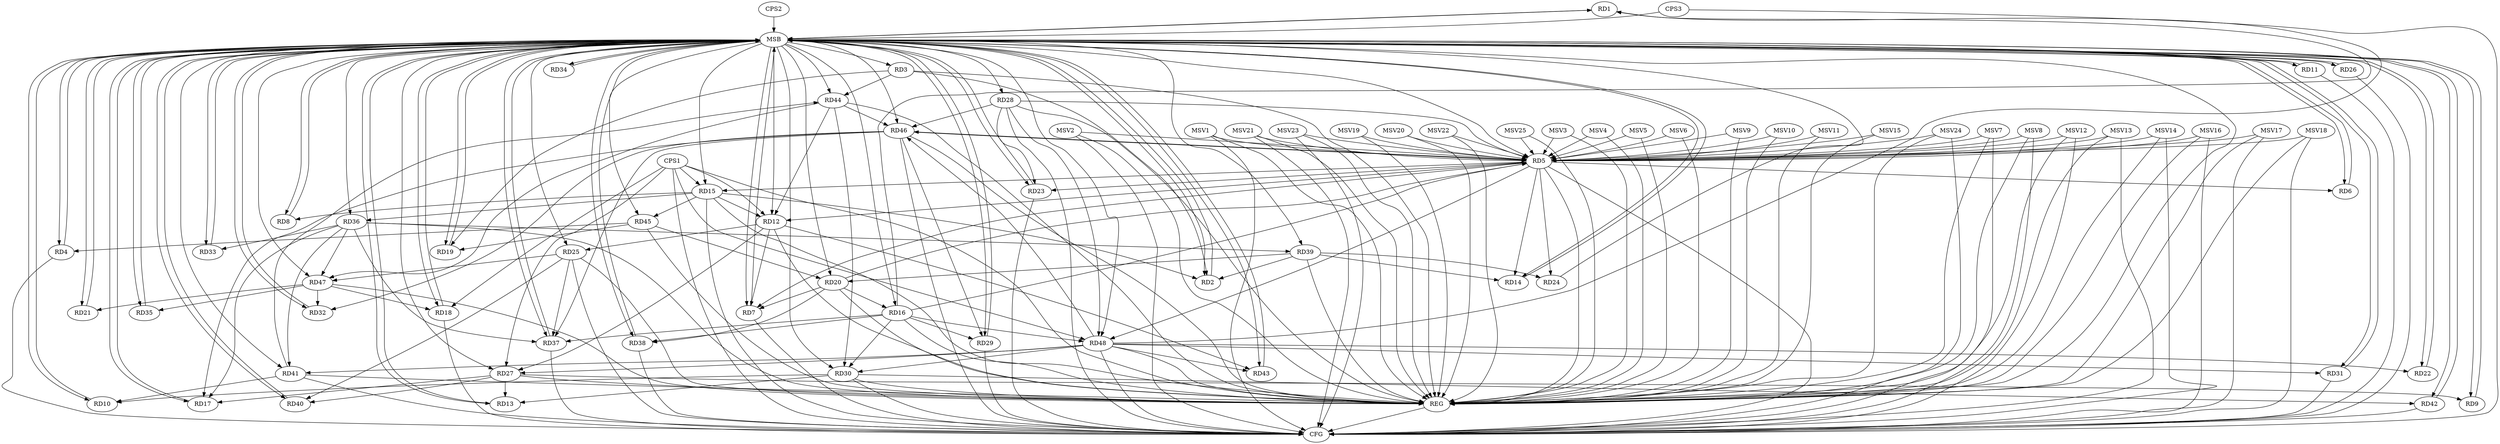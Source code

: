 strict digraph G {
  RD1 [ label="RD1" ];
  RD2 [ label="RD2" ];
  RD3 [ label="RD3" ];
  RD4 [ label="RD4" ];
  RD5 [ label="RD5" ];
  RD6 [ label="RD6" ];
  RD7 [ label="RD7" ];
  RD8 [ label="RD8" ];
  RD9 [ label="RD9" ];
  RD10 [ label="RD10" ];
  RD11 [ label="RD11" ];
  RD12 [ label="RD12" ];
  RD13 [ label="RD13" ];
  RD14 [ label="RD14" ];
  RD15 [ label="RD15" ];
  RD16 [ label="RD16" ];
  RD17 [ label="RD17" ];
  RD18 [ label="RD18" ];
  RD19 [ label="RD19" ];
  RD20 [ label="RD20" ];
  RD21 [ label="RD21" ];
  RD22 [ label="RD22" ];
  RD23 [ label="RD23" ];
  RD24 [ label="RD24" ];
  RD25 [ label="RD25" ];
  RD26 [ label="RD26" ];
  RD27 [ label="RD27" ];
  RD28 [ label="RD28" ];
  RD29 [ label="RD29" ];
  RD30 [ label="RD30" ];
  RD31 [ label="RD31" ];
  RD32 [ label="RD32" ];
  RD33 [ label="RD33" ];
  RD34 [ label="RD34" ];
  RD35 [ label="RD35" ];
  RD36 [ label="RD36" ];
  RD37 [ label="RD37" ];
  RD38 [ label="RD38" ];
  RD39 [ label="RD39" ];
  RD40 [ label="RD40" ];
  RD41 [ label="RD41" ];
  RD42 [ label="RD42" ];
  RD43 [ label="RD43" ];
  RD44 [ label="RD44" ];
  RD45 [ label="RD45" ];
  RD46 [ label="RD46" ];
  RD47 [ label="RD47" ];
  RD48 [ label="RD48" ];
  CPS1 [ label="CPS1" ];
  CPS2 [ label="CPS2" ];
  CPS3 [ label="CPS3" ];
  REG [ label="REG" ];
  MSB [ label="MSB" ];
  CFG [ label="CFG" ];
  MSV1 [ label="MSV1" ];
  MSV2 [ label="MSV2" ];
  MSV3 [ label="MSV3" ];
  MSV4 [ label="MSV4" ];
  MSV5 [ label="MSV5" ];
  MSV6 [ label="MSV6" ];
  MSV7 [ label="MSV7" ];
  MSV8 [ label="MSV8" ];
  MSV9 [ label="MSV9" ];
  MSV10 [ label="MSV10" ];
  MSV11 [ label="MSV11" ];
  MSV12 [ label="MSV12" ];
  MSV13 [ label="MSV13" ];
  MSV14 [ label="MSV14" ];
  MSV15 [ label="MSV15" ];
  MSV16 [ label="MSV16" ];
  MSV17 [ label="MSV17" ];
  MSV18 [ label="MSV18" ];
  MSV19 [ label="MSV19" ];
  MSV20 [ label="MSV20" ];
  MSV21 [ label="MSV21" ];
  MSV22 [ label="MSV22" ];
  MSV23 [ label="MSV23" ];
  MSV24 [ label="MSV24" ];
  MSV25 [ label="MSV25" ];
  RD16 -> RD1;
  RD48 -> RD1;
  RD3 -> RD2;
  RD15 -> RD2;
  RD39 -> RD2;
  RD3 -> RD19;
  RD3 -> RD44;
  RD45 -> RD4;
  RD5 -> RD6;
  RD5 -> RD7;
  RD5 -> RD12;
  RD5 -> RD14;
  RD5 -> RD15;
  RD16 -> RD5;
  RD20 -> RD5;
  RD5 -> RD23;
  RD5 -> RD24;
  RD28 -> RD5;
  RD5 -> RD46;
  RD46 -> RD5;
  RD5 -> RD48;
  RD12 -> RD7;
  RD20 -> RD7;
  RD15 -> RD8;
  RD27 -> RD9;
  RD30 -> RD10;
  RD41 -> RD10;
  RD15 -> RD12;
  RD12 -> RD25;
  RD12 -> RD27;
  RD12 -> RD43;
  RD44 -> RD12;
  RD27 -> RD13;
  RD30 -> RD13;
  RD39 -> RD14;
  RD15 -> RD36;
  RD15 -> RD45;
  RD20 -> RD16;
  RD16 -> RD29;
  RD16 -> RD30;
  RD16 -> RD37;
  RD16 -> RD38;
  RD16 -> RD48;
  RD27 -> RD17;
  RD36 -> RD17;
  RD46 -> RD17;
  RD47 -> RD18;
  RD45 -> RD19;
  RD20 -> RD38;
  RD39 -> RD20;
  RD45 -> RD20;
  RD47 -> RD21;
  RD48 -> RD22;
  RD28 -> RD23;
  RD39 -> RD24;
  RD25 -> RD37;
  RD25 -> RD40;
  RD25 -> RD47;
  RD27 -> RD40;
  RD48 -> RD27;
  RD28 -> RD46;
  RD28 -> RD48;
  RD46 -> RD29;
  RD30 -> RD42;
  RD44 -> RD30;
  RD48 -> RD30;
  RD48 -> RD31;
  RD46 -> RD32;
  RD47 -> RD32;
  RD36 -> RD33;
  RD47 -> RD35;
  RD36 -> RD37;
  RD36 -> RD39;
  RD36 -> RD41;
  RD36 -> RD47;
  RD46 -> RD37;
  RD41 -> RD44;
  RD48 -> RD41;
  RD48 -> RD43;
  RD44 -> RD46;
  RD44 -> RD47;
  RD48 -> RD46;
  CPS1 -> RD27;
  CPS1 -> RD48;
  CPS1 -> RD18;
  CPS1 -> RD12;
  CPS1 -> RD15;
  RD3 -> REG;
  RD5 -> REG;
  RD12 -> REG;
  RD15 -> REG;
  RD16 -> REG;
  RD20 -> REG;
  RD25 -> REG;
  RD27 -> REG;
  RD28 -> REG;
  RD30 -> REG;
  RD36 -> REG;
  RD39 -> REG;
  RD41 -> REG;
  RD44 -> REG;
  RD45 -> REG;
  RD46 -> REG;
  RD47 -> REG;
  RD48 -> REG;
  CPS1 -> REG;
  RD1 -> MSB;
  MSB -> RD8;
  MSB -> RD13;
  MSB -> RD17;
  MSB -> RD21;
  MSB -> RD22;
  MSB -> RD23;
  MSB -> RD27;
  MSB -> RD31;
  MSB -> RD38;
  MSB -> REG;
  RD2 -> MSB;
  MSB -> RD9;
  MSB -> RD18;
  MSB -> RD29;
  MSB -> RD34;
  MSB -> RD48;
  RD4 -> MSB;
  MSB -> RD6;
  MSB -> RD16;
  MSB -> RD19;
  MSB -> RD35;
  MSB -> RD40;
  MSB -> RD41;
  RD6 -> MSB;
  MSB -> RD5;
  MSB -> RD11;
  MSB -> RD43;
  RD7 -> MSB;
  MSB -> RD42;
  RD8 -> MSB;
  MSB -> RD15;
  MSB -> RD28;
  RD9 -> MSB;
  MSB -> RD1;
  MSB -> RD2;
  MSB -> RD33;
  MSB -> RD45;
  RD10 -> MSB;
  MSB -> RD46;
  RD11 -> MSB;
  MSB -> RD14;
  MSB -> RD30;
  RD13 -> MSB;
  RD14 -> MSB;
  MSB -> RD36;
  RD17 -> MSB;
  MSB -> RD10;
  RD18 -> MSB;
  MSB -> RD26;
  MSB -> RD37;
  RD19 -> MSB;
  RD21 -> MSB;
  MSB -> RD3;
  MSB -> RD20;
  RD22 -> MSB;
  MSB -> RD32;
  RD23 -> MSB;
  MSB -> RD12;
  RD24 -> MSB;
  RD26 -> MSB;
  MSB -> RD4;
  RD29 -> MSB;
  RD31 -> MSB;
  RD32 -> MSB;
  RD33 -> MSB;
  RD34 -> MSB;
  MSB -> RD47;
  RD35 -> MSB;
  RD37 -> MSB;
  RD38 -> MSB;
  MSB -> RD25;
  MSB -> RD39;
  RD40 -> MSB;
  RD42 -> MSB;
  MSB -> RD7;
  RD43 -> MSB;
  MSB -> RD44;
  CPS2 -> MSB;
  CPS3 -> MSB;
  CPS1 -> CFG;
  RD25 -> CFG;
  RD18 -> CFG;
  RD23 -> CFG;
  RD11 -> CFG;
  RD41 -> CFG;
  RD42 -> CFG;
  RD15 -> CFG;
  CPS3 -> CFG;
  RD46 -> CFG;
  RD29 -> CFG;
  RD37 -> CFG;
  RD38 -> CFG;
  RD28 -> CFG;
  RD48 -> CFG;
  RD31 -> CFG;
  RD26 -> CFG;
  RD5 -> CFG;
  RD4 -> CFG;
  RD7 -> CFG;
  RD30 -> CFG;
  REG -> CFG;
  MSV1 -> RD5;
  MSV2 -> RD5;
  MSV3 -> RD5;
  MSV4 -> RD5;
  MSV1 -> REG;
  MSV1 -> CFG;
  MSV2 -> REG;
  MSV2 -> CFG;
  MSV3 -> REG;
  MSV4 -> REG;
  MSV5 -> RD5;
  MSV6 -> RD5;
  MSV7 -> RD5;
  MSV8 -> RD5;
  MSV5 -> REG;
  MSV6 -> REG;
  MSV7 -> REG;
  MSV7 -> CFG;
  MSV8 -> REG;
  MSV8 -> CFG;
  MSV9 -> RD5;
  MSV10 -> RD5;
  MSV11 -> RD5;
  MSV9 -> REG;
  MSV10 -> REG;
  MSV11 -> REG;
  MSV12 -> RD5;
  MSV13 -> RD5;
  MSV12 -> REG;
  MSV12 -> CFG;
  MSV13 -> REG;
  MSV13 -> CFG;
  MSV14 -> RD5;
  MSV14 -> REG;
  MSV14 -> CFG;
  MSV15 -> RD5;
  MSV16 -> RD5;
  MSV17 -> RD5;
  MSV18 -> RD5;
  MSV15 -> REG;
  MSV16 -> REG;
  MSV16 -> CFG;
  MSV17 -> REG;
  MSV17 -> CFG;
  MSV18 -> REG;
  MSV18 -> CFG;
  MSV19 -> RD5;
  MSV19 -> REG;
  MSV20 -> RD5;
  MSV21 -> RD5;
  MSV22 -> RD5;
  MSV23 -> RD5;
  MSV24 -> RD5;
  MSV20 -> REG;
  MSV21 -> REG;
  MSV21 -> CFG;
  MSV22 -> REG;
  MSV23 -> REG;
  MSV23 -> CFG;
  MSV24 -> REG;
  MSV24 -> CFG;
  MSV25 -> RD5;
  MSV25 -> REG;
}
